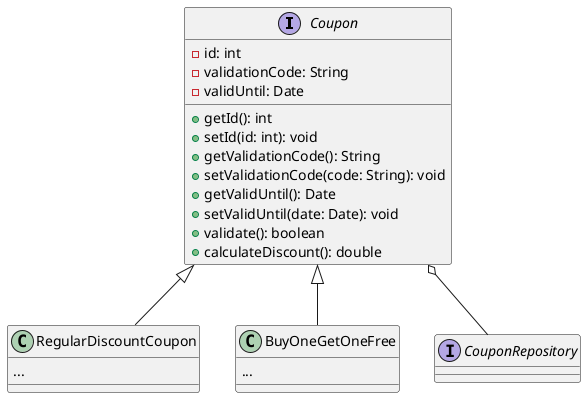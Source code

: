 @startuml
interface "Coupon"{
 -id: int
 -validationCode: String
 -validUntil: Date

 +getId(): int
 +setId(id: int): void
 +getValidationCode(): String
 +setValidationCode(code: String): void
 +getValidUntil(): Date
 +setValidUntil(date: Date): void
 +validate(): boolean
 +calculateDiscount(): double
}

class RegularDiscountCoupon {
...
}
class BuyOneGetOneFree{
...
}
Coupon <|-- RegularDiscountCoupon
Coupon <|-- BuyOneGetOneFree

interface CouponRepository

Coupon o-- CouponRepository
@enduml